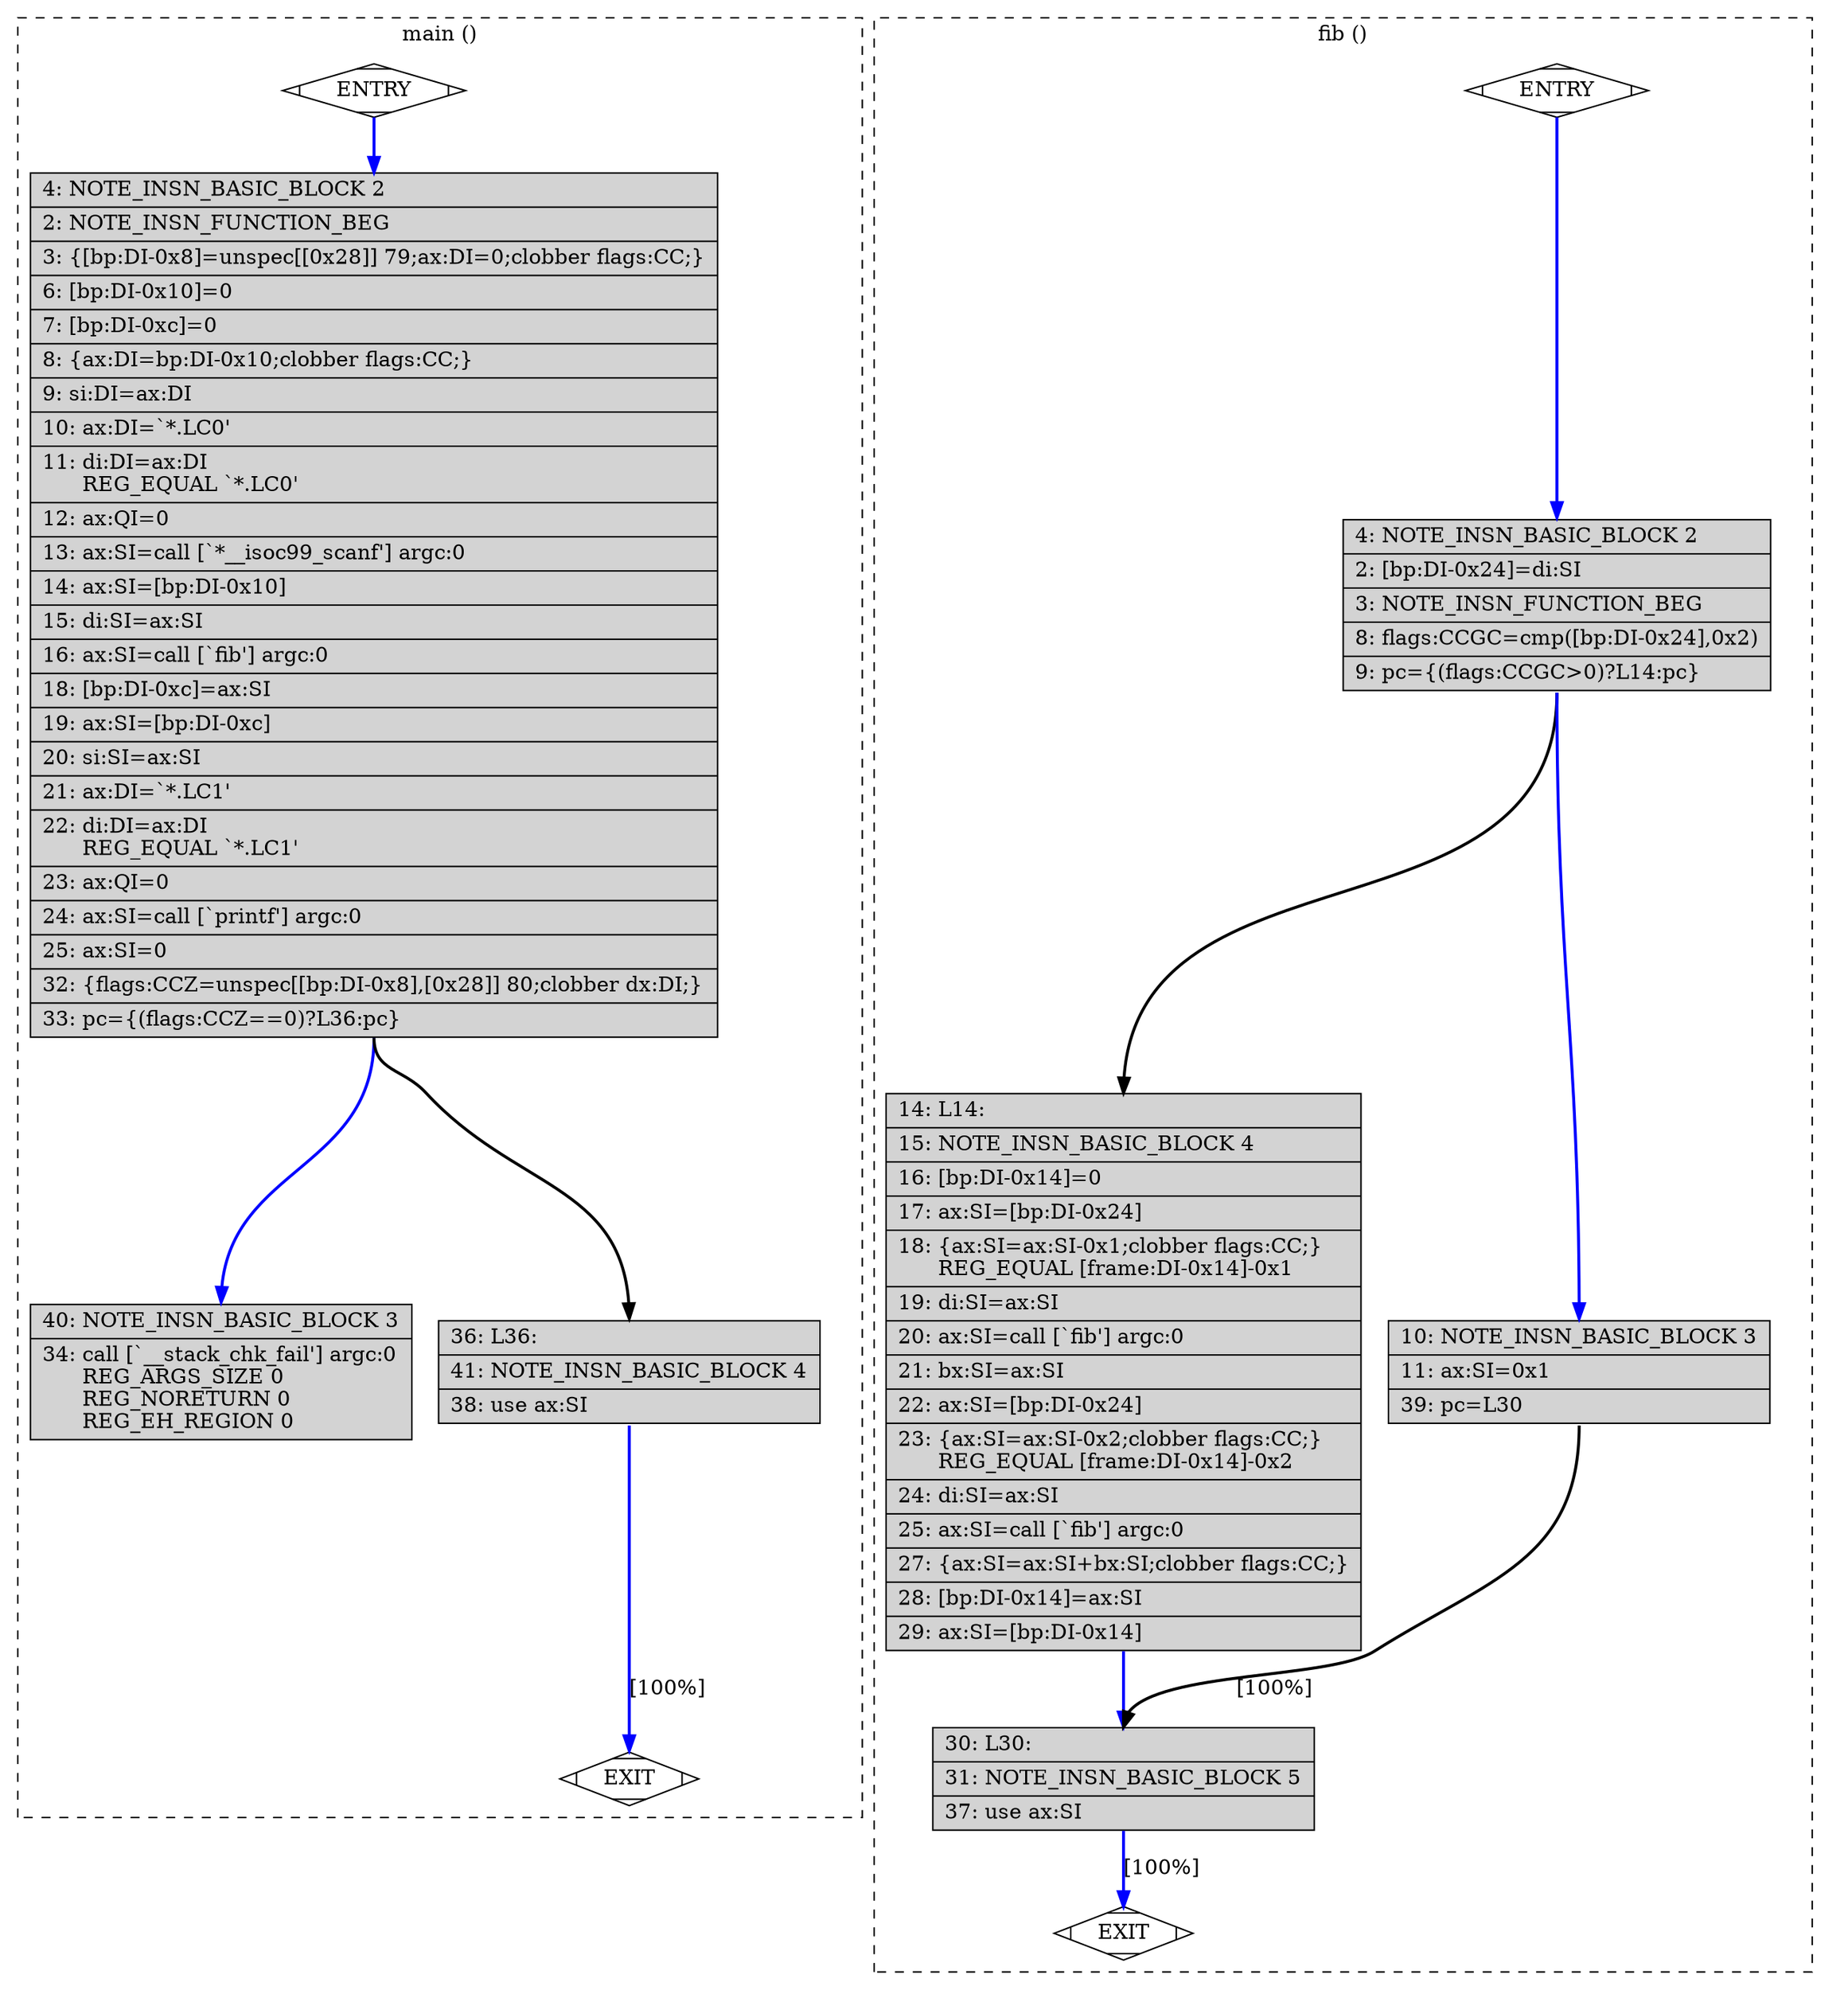 digraph "a-fib_1.c.295r.reload" {
overlap=false;
subgraph "cluster_main" {
	style="dashed";
	color="black";
	label="main ()";
	fn_6_basic_block_0 [shape=Mdiamond,style=filled,fillcolor=white,label="ENTRY"];

	fn_6_basic_block_2 [shape=record,style=filled,fillcolor=lightgrey,label="{\ \ \ \ 4:\ NOTE_INSN_BASIC_BLOCK\ 2\l\
|\ \ \ \ 2:\ NOTE_INSN_FUNCTION_BEG\l\
|\ \ \ \ 3:\ \{[bp:DI-0x8]=unspec[[0x28]]\ 79;ax:DI=0;clobber\ flags:CC;\}\l\
|\ \ \ \ 6:\ [bp:DI-0x10]=0\l\
|\ \ \ \ 7:\ [bp:DI-0xc]=0\l\
|\ \ \ \ 8:\ \{ax:DI=bp:DI-0x10;clobber\ flags:CC;\}\l\
|\ \ \ \ 9:\ si:DI=ax:DI\l\
|\ \ \ 10:\ ax:DI=`*.LC0'\l\
|\ \ \ 11:\ di:DI=ax:DI\l\
\ \ \ \ \ \ REG_EQUAL\ `*.LC0'\l\
|\ \ \ 12:\ ax:QI=0\l\
|\ \ \ 13:\ ax:SI=call\ [`*__isoc99_scanf']\ argc:0\l\
|\ \ \ 14:\ ax:SI=[bp:DI-0x10]\l\
|\ \ \ 15:\ di:SI=ax:SI\l\
|\ \ \ 16:\ ax:SI=call\ [`fib']\ argc:0\l\
|\ \ \ 18:\ [bp:DI-0xc]=ax:SI\l\
|\ \ \ 19:\ ax:SI=[bp:DI-0xc]\l\
|\ \ \ 20:\ si:SI=ax:SI\l\
|\ \ \ 21:\ ax:DI=`*.LC1'\l\
|\ \ \ 22:\ di:DI=ax:DI\l\
\ \ \ \ \ \ REG_EQUAL\ `*.LC1'\l\
|\ \ \ 23:\ ax:QI=0\l\
|\ \ \ 24:\ ax:SI=call\ [`printf']\ argc:0\l\
|\ \ \ 25:\ ax:SI=0\l\
|\ \ \ 32:\ \{flags:CCZ=unspec[[bp:DI-0x8],[0x28]]\ 80;clobber\ dx:DI;\}\l\
|\ \ \ 33:\ pc=\{(flags:CCZ==0)?L36:pc\}\l\
}"];

	fn_6_basic_block_3 [shape=record,style=filled,fillcolor=lightgrey,label="{\ \ \ 40:\ NOTE_INSN_BASIC_BLOCK\ 3\l\
|\ \ \ 34:\ call\ [`__stack_chk_fail']\ argc:0\l\
\ \ \ \ \ \ REG_ARGS_SIZE\ 0\l\
\ \ \ \ \ \ REG_NORETURN\ 0\l\
\ \ \ \ \ \ REG_EH_REGION\ 0\l\
}"];

	fn_6_basic_block_4 [shape=record,style=filled,fillcolor=lightgrey,label="{\ \ \ 36:\ L36:\l\
|\ \ \ 41:\ NOTE_INSN_BASIC_BLOCK\ 4\l\
|\ \ \ 38:\ use\ ax:SI\l\
}"];

	fn_6_basic_block_1 [shape=Mdiamond,style=filled,fillcolor=white,label="EXIT"];

	fn_6_basic_block_0:s -> fn_6_basic_block_2:n [style="solid,bold",color=blue,weight=100,constraint=true];
	fn_6_basic_block_2:s -> fn_6_basic_block_4:n [style="solid,bold",color=black,weight=10,constraint=true];
	fn_6_basic_block_2:s -> fn_6_basic_block_3:n [style="solid,bold",color=blue,weight=100,constraint=true];
	fn_6_basic_block_4:s -> fn_6_basic_block_1:n [style="solid,bold",color=blue,weight=100,constraint=true,label="[100%]"];
	fn_6_basic_block_0:s -> fn_6_basic_block_1:n [style="invis",constraint=true];
}
subgraph "cluster_fib" {
	style="dashed";
	color="black";
	label="fib ()";
	fn_7_basic_block_0 [shape=Mdiamond,style=filled,fillcolor=white,label="ENTRY"];

	fn_7_basic_block_2 [shape=record,style=filled,fillcolor=lightgrey,label="{\ \ \ \ 4:\ NOTE_INSN_BASIC_BLOCK\ 2\l\
|\ \ \ \ 2:\ [bp:DI-0x24]=di:SI\l\
|\ \ \ \ 3:\ NOTE_INSN_FUNCTION_BEG\l\
|\ \ \ \ 8:\ flags:CCGC=cmp([bp:DI-0x24],0x2)\l\
|\ \ \ \ 9:\ pc=\{(flags:CCGC\>0)?L14:pc\}\l\
}"];

	fn_7_basic_block_4 [shape=record,style=filled,fillcolor=lightgrey,label="{\ \ \ 14:\ L14:\l\
|\ \ \ 15:\ NOTE_INSN_BASIC_BLOCK\ 4\l\
|\ \ \ 16:\ [bp:DI-0x14]=0\l\
|\ \ \ 17:\ ax:SI=[bp:DI-0x24]\l\
|\ \ \ 18:\ \{ax:SI=ax:SI-0x1;clobber\ flags:CC;\}\l\
\ \ \ \ \ \ REG_EQUAL\ [frame:DI-0x14]-0x1\l\
|\ \ \ 19:\ di:SI=ax:SI\l\
|\ \ \ 20:\ ax:SI=call\ [`fib']\ argc:0\l\
|\ \ \ 21:\ bx:SI=ax:SI\l\
|\ \ \ 22:\ ax:SI=[bp:DI-0x24]\l\
|\ \ \ 23:\ \{ax:SI=ax:SI-0x2;clobber\ flags:CC;\}\l\
\ \ \ \ \ \ REG_EQUAL\ [frame:DI-0x14]-0x2\l\
|\ \ \ 24:\ di:SI=ax:SI\l\
|\ \ \ 25:\ ax:SI=call\ [`fib']\ argc:0\l\
|\ \ \ 27:\ \{ax:SI=ax:SI+bx:SI;clobber\ flags:CC;\}\l\
|\ \ \ 28:\ [bp:DI-0x14]=ax:SI\l\
|\ \ \ 29:\ ax:SI=[bp:DI-0x14]\l\
}"];

	fn_7_basic_block_3 [shape=record,style=filled,fillcolor=lightgrey,label="{\ \ \ 10:\ NOTE_INSN_BASIC_BLOCK\ 3\l\
|\ \ \ 11:\ ax:SI=0x1\l\
|\ \ \ 39:\ pc=L30\l\
}"];

	fn_7_basic_block_5 [shape=record,style=filled,fillcolor=lightgrey,label="{\ \ \ 30:\ L30:\l\
|\ \ \ 31:\ NOTE_INSN_BASIC_BLOCK\ 5\l\
|\ \ \ 37:\ use\ ax:SI\l\
}"];

	fn_7_basic_block_1 [shape=Mdiamond,style=filled,fillcolor=white,label="EXIT"];

	fn_7_basic_block_0:s -> fn_7_basic_block_2:n [style="solid,bold",color=blue,weight=100,constraint=true];
	fn_7_basic_block_2:s -> fn_7_basic_block_3:n [style="solid,bold",color=blue,weight=100,constraint=true];
	fn_7_basic_block_2:s -> fn_7_basic_block_4:n [style="solid,bold",color=black,weight=10,constraint=true];
	fn_7_basic_block_3:s -> fn_7_basic_block_5:n [style="solid,bold",color=black,weight=10,constraint=true,label="[100%]"];
	fn_7_basic_block_4:s -> fn_7_basic_block_5:n [style="solid,bold",color=blue,weight=100,constraint=true];
	fn_7_basic_block_5:s -> fn_7_basic_block_1:n [style="solid,bold",color=blue,weight=100,constraint=true,label="[100%]"];
	fn_7_basic_block_0:s -> fn_7_basic_block_1:n [style="invis",constraint=true];
}
}
